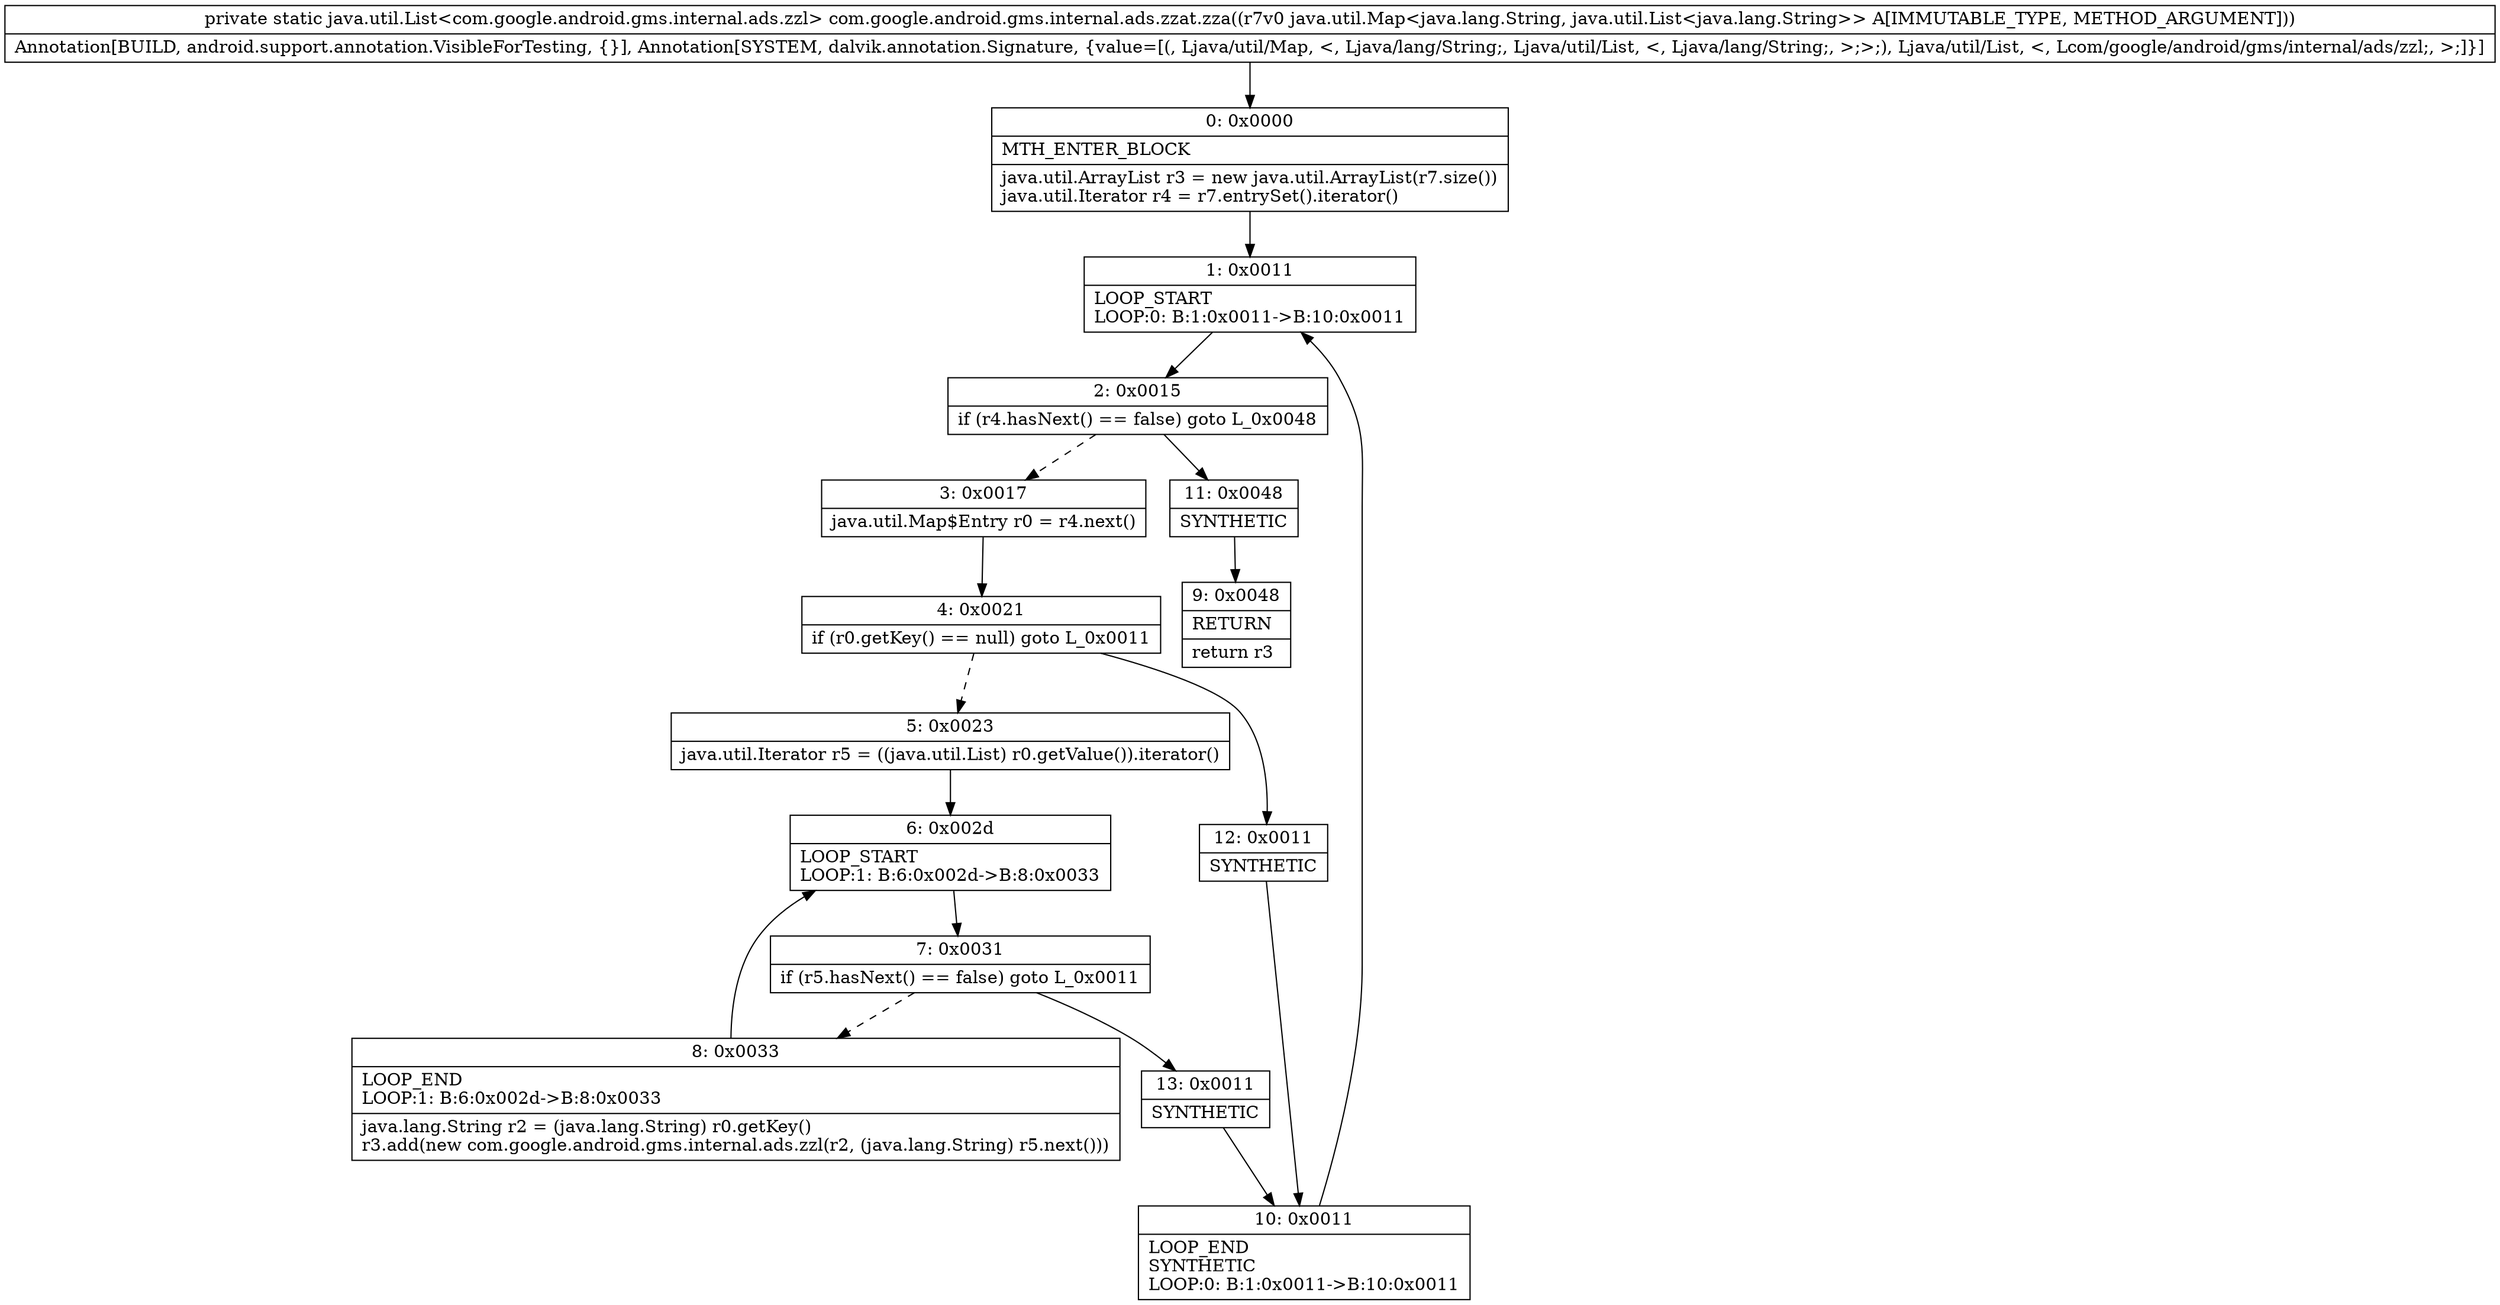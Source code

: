 digraph "CFG forcom.google.android.gms.internal.ads.zzat.zza(Ljava\/util\/Map;)Ljava\/util\/List;" {
Node_0 [shape=record,label="{0\:\ 0x0000|MTH_ENTER_BLOCK\l|java.util.ArrayList r3 = new java.util.ArrayList(r7.size())\ljava.util.Iterator r4 = r7.entrySet().iterator()\l}"];
Node_1 [shape=record,label="{1\:\ 0x0011|LOOP_START\lLOOP:0: B:1:0x0011\-\>B:10:0x0011\l}"];
Node_2 [shape=record,label="{2\:\ 0x0015|if (r4.hasNext() == false) goto L_0x0048\l}"];
Node_3 [shape=record,label="{3\:\ 0x0017|java.util.Map$Entry r0 = r4.next()\l}"];
Node_4 [shape=record,label="{4\:\ 0x0021|if (r0.getKey() == null) goto L_0x0011\l}"];
Node_5 [shape=record,label="{5\:\ 0x0023|java.util.Iterator r5 = ((java.util.List) r0.getValue()).iterator()\l}"];
Node_6 [shape=record,label="{6\:\ 0x002d|LOOP_START\lLOOP:1: B:6:0x002d\-\>B:8:0x0033\l}"];
Node_7 [shape=record,label="{7\:\ 0x0031|if (r5.hasNext() == false) goto L_0x0011\l}"];
Node_8 [shape=record,label="{8\:\ 0x0033|LOOP_END\lLOOP:1: B:6:0x002d\-\>B:8:0x0033\l|java.lang.String r2 = (java.lang.String) r0.getKey()\lr3.add(new com.google.android.gms.internal.ads.zzl(r2, (java.lang.String) r5.next()))\l}"];
Node_9 [shape=record,label="{9\:\ 0x0048|RETURN\l|return r3\l}"];
Node_10 [shape=record,label="{10\:\ 0x0011|LOOP_END\lSYNTHETIC\lLOOP:0: B:1:0x0011\-\>B:10:0x0011\l}"];
Node_11 [shape=record,label="{11\:\ 0x0048|SYNTHETIC\l}"];
Node_12 [shape=record,label="{12\:\ 0x0011|SYNTHETIC\l}"];
Node_13 [shape=record,label="{13\:\ 0x0011|SYNTHETIC\l}"];
MethodNode[shape=record,label="{private static java.util.List\<com.google.android.gms.internal.ads.zzl\> com.google.android.gms.internal.ads.zzat.zza((r7v0 java.util.Map\<java.lang.String, java.util.List\<java.lang.String\>\> A[IMMUTABLE_TYPE, METHOD_ARGUMENT]))  | Annotation[BUILD, android.support.annotation.VisibleForTesting, \{\}], Annotation[SYSTEM, dalvik.annotation.Signature, \{value=[(, Ljava\/util\/Map, \<, Ljava\/lang\/String;, Ljava\/util\/List, \<, Ljava\/lang\/String;, \>;\>;), Ljava\/util\/List, \<, Lcom\/google\/android\/gms\/internal\/ads\/zzl;, \>;]\}]\l}"];
MethodNode -> Node_0;
Node_0 -> Node_1;
Node_1 -> Node_2;
Node_2 -> Node_3[style=dashed];
Node_2 -> Node_11;
Node_3 -> Node_4;
Node_4 -> Node_5[style=dashed];
Node_4 -> Node_12;
Node_5 -> Node_6;
Node_6 -> Node_7;
Node_7 -> Node_8[style=dashed];
Node_7 -> Node_13;
Node_8 -> Node_6;
Node_10 -> Node_1;
Node_11 -> Node_9;
Node_12 -> Node_10;
Node_13 -> Node_10;
}

